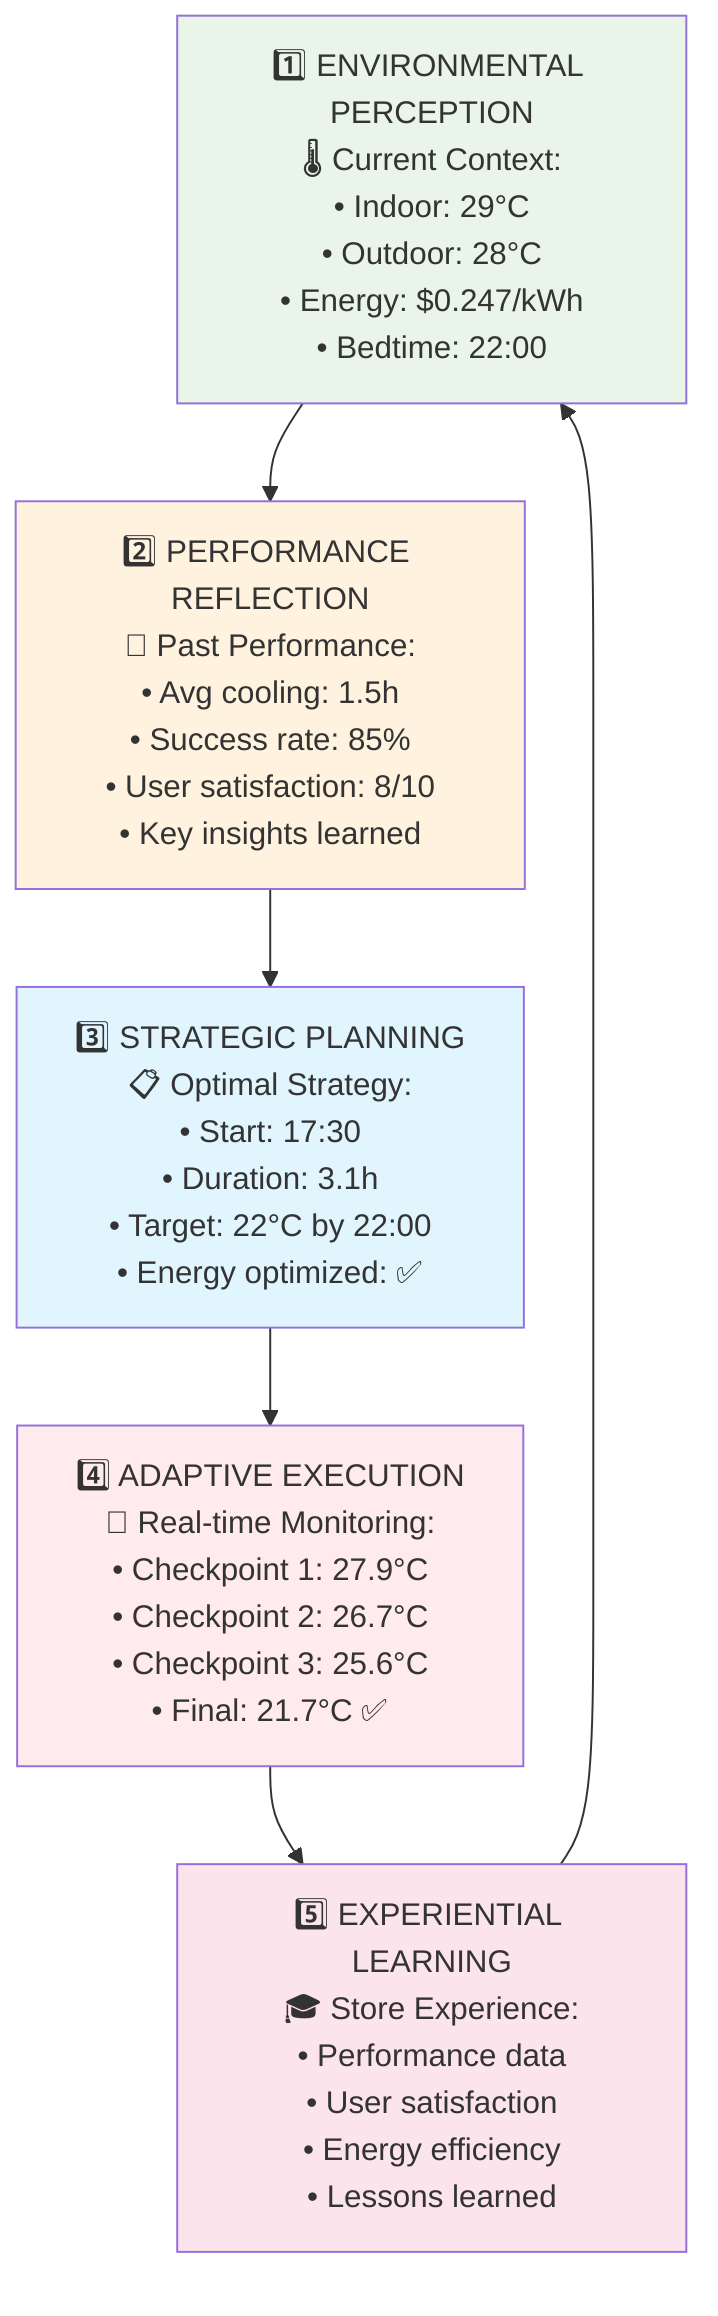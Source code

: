 flowchart TD
    Perc1["1️⃣ ENVIRONMENTAL PERCEPTION<br/>🌡️ Current Context:<br/>• Indoor: 29°C<br/>• Outdoor: 28°C<br/>• Energy: $0.247/kWh<br/>• Bedtime: 22:00"]
    
    Refl2["2️⃣ PERFORMANCE REFLECTION<br/>🧠 Past Performance:<br/>• Avg cooling: 1.5h<br/>• Success rate: 85%<br/>• User satisfaction: 8/10<br/>• Key insights learned"]
    
    Plan3["3️⃣ STRATEGIC PLANNING<br/>📋 Optimal Strategy:<br/>• Start: 17:30<br/>• Duration: 3.1h<br/>• Target: 22°C by 22:00<br/>• Energy optimized: ✅"]
    
    Exec4["4️⃣ ADAPTIVE EXECUTION<br/>🚀 Real-time Monitoring:<br/>• Checkpoint 1: 27.9°C<br/>• Checkpoint 2: 26.7°C<br/>• Checkpoint 3: 25.6°C<br/>• Final: 21.7°C ✅"]
    
    Learn5["5️⃣ EXPERIENTIAL LEARNING<br/>🎓 Store Experience:<br/>• Performance data<br/>• User satisfaction<br/>• Energy efficiency<br/>• Lessons learned"]
    
    Perc1 --> Refl2
    Refl2 --> Plan3
    Plan3 --> Exec4
    Exec4 --> Learn5
    Learn5 --> Perc1
    
    style Perc1 fill:#e8f5e8
    style Refl2 fill:#fff3e0
    style Plan3 fill:#e1f5fe
    style Exec4 fill:#ffebee
    style Learn5 fill:#fce4ec